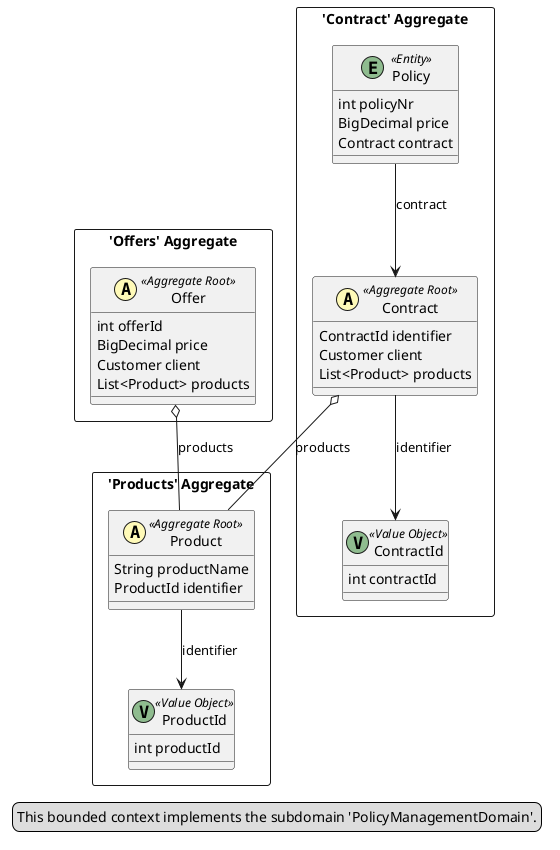 @startuml

skinparam componentStyle uml2

package "'Offers' Aggregate" <<Rectangle>> {
	class Offer <<(A,#fffab8) Aggregate Root>> {
		int offerId
		BigDecimal price
		Customer client
		List<Product> products
	}
}
package "'Products' Aggregate" <<Rectangle>> {
	class Product <<(A,#fffab8) Aggregate Root>> {
		String productName
		ProductId identifier
	}
	class ProductId <<(V,DarkSeaGreen) Value Object>> {
		int productId
	}
}
package "'Contract' Aggregate" <<Rectangle>> {
	class Contract <<(A,#fffab8) Aggregate Root>> {
		ContractId identifier
		Customer client
		List<Product> products
	}
	class ContractId <<(V,DarkSeaGreen) Value Object>> {
		int contractId
	}
	class Policy <<(E,DarkSeaGreen) Entity>> {
		int policyNr
		BigDecimal price
		Contract contract
	}
}
Offer o-- Product : products
Product --> ProductId : identifier
Contract --> ContractId : identifier
Contract o-- Product : products
Policy --> Contract : contract
legend left
  This bounded context implements the subdomain 'PolicyManagementDomain'.
end legend


@enduml
